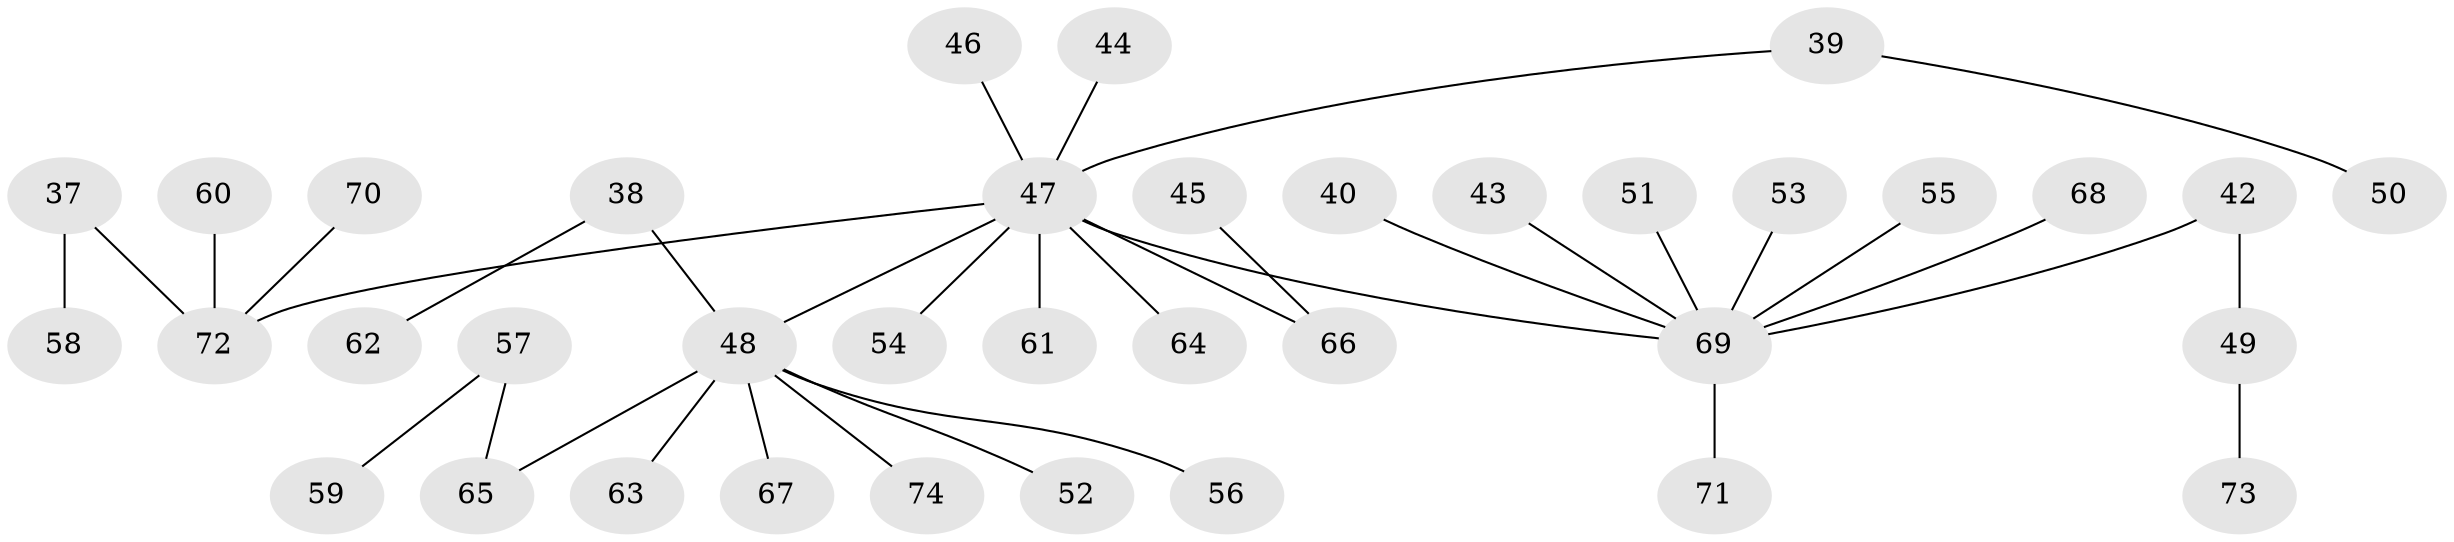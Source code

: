 // original degree distribution, {6: 0.013513513513513514, 3: 0.13513513513513514, 7: 0.02702702702702703, 4: 0.05405405405405406, 2: 0.25675675675675674, 1: 0.5, 5: 0.013513513513513514}
// Generated by graph-tools (version 1.1) at 2025/53/03/09/25 04:53:40]
// undirected, 37 vertices, 36 edges
graph export_dot {
graph [start="1"]
  node [color=gray90,style=filled];
  37;
  38;
  39;
  40;
  42;
  43;
  44;
  45;
  46;
  47 [super="+5+32+18+25+31+41"];
  48 [super="+16+17+23"];
  49;
  50;
  51;
  52;
  53;
  54;
  55;
  56;
  57;
  58;
  59;
  60;
  61;
  62;
  63;
  64;
  65 [super="+36"];
  66 [super="+33"];
  67;
  68;
  69 [super="+29+34+30+35"];
  70;
  71;
  72 [super="+19+28"];
  73;
  74;
  37 -- 58;
  37 -- 72;
  38 -- 62;
  38 -- 48;
  39 -- 50;
  39 -- 47;
  40 -- 69;
  42 -- 49;
  42 -- 69;
  43 -- 69;
  44 -- 47;
  45 -- 66;
  46 -- 47;
  47 -- 54;
  47 -- 64;
  47 -- 66;
  47 -- 69;
  47 -- 48;
  47 -- 61;
  47 -- 72;
  48 -- 63;
  48 -- 67;
  48 -- 56;
  48 -- 74;
  48 -- 65;
  48 -- 52;
  49 -- 73;
  51 -- 69;
  53 -- 69;
  55 -- 69;
  57 -- 59;
  57 -- 65;
  60 -- 72;
  68 -- 69;
  69 -- 71;
  70 -- 72;
}

